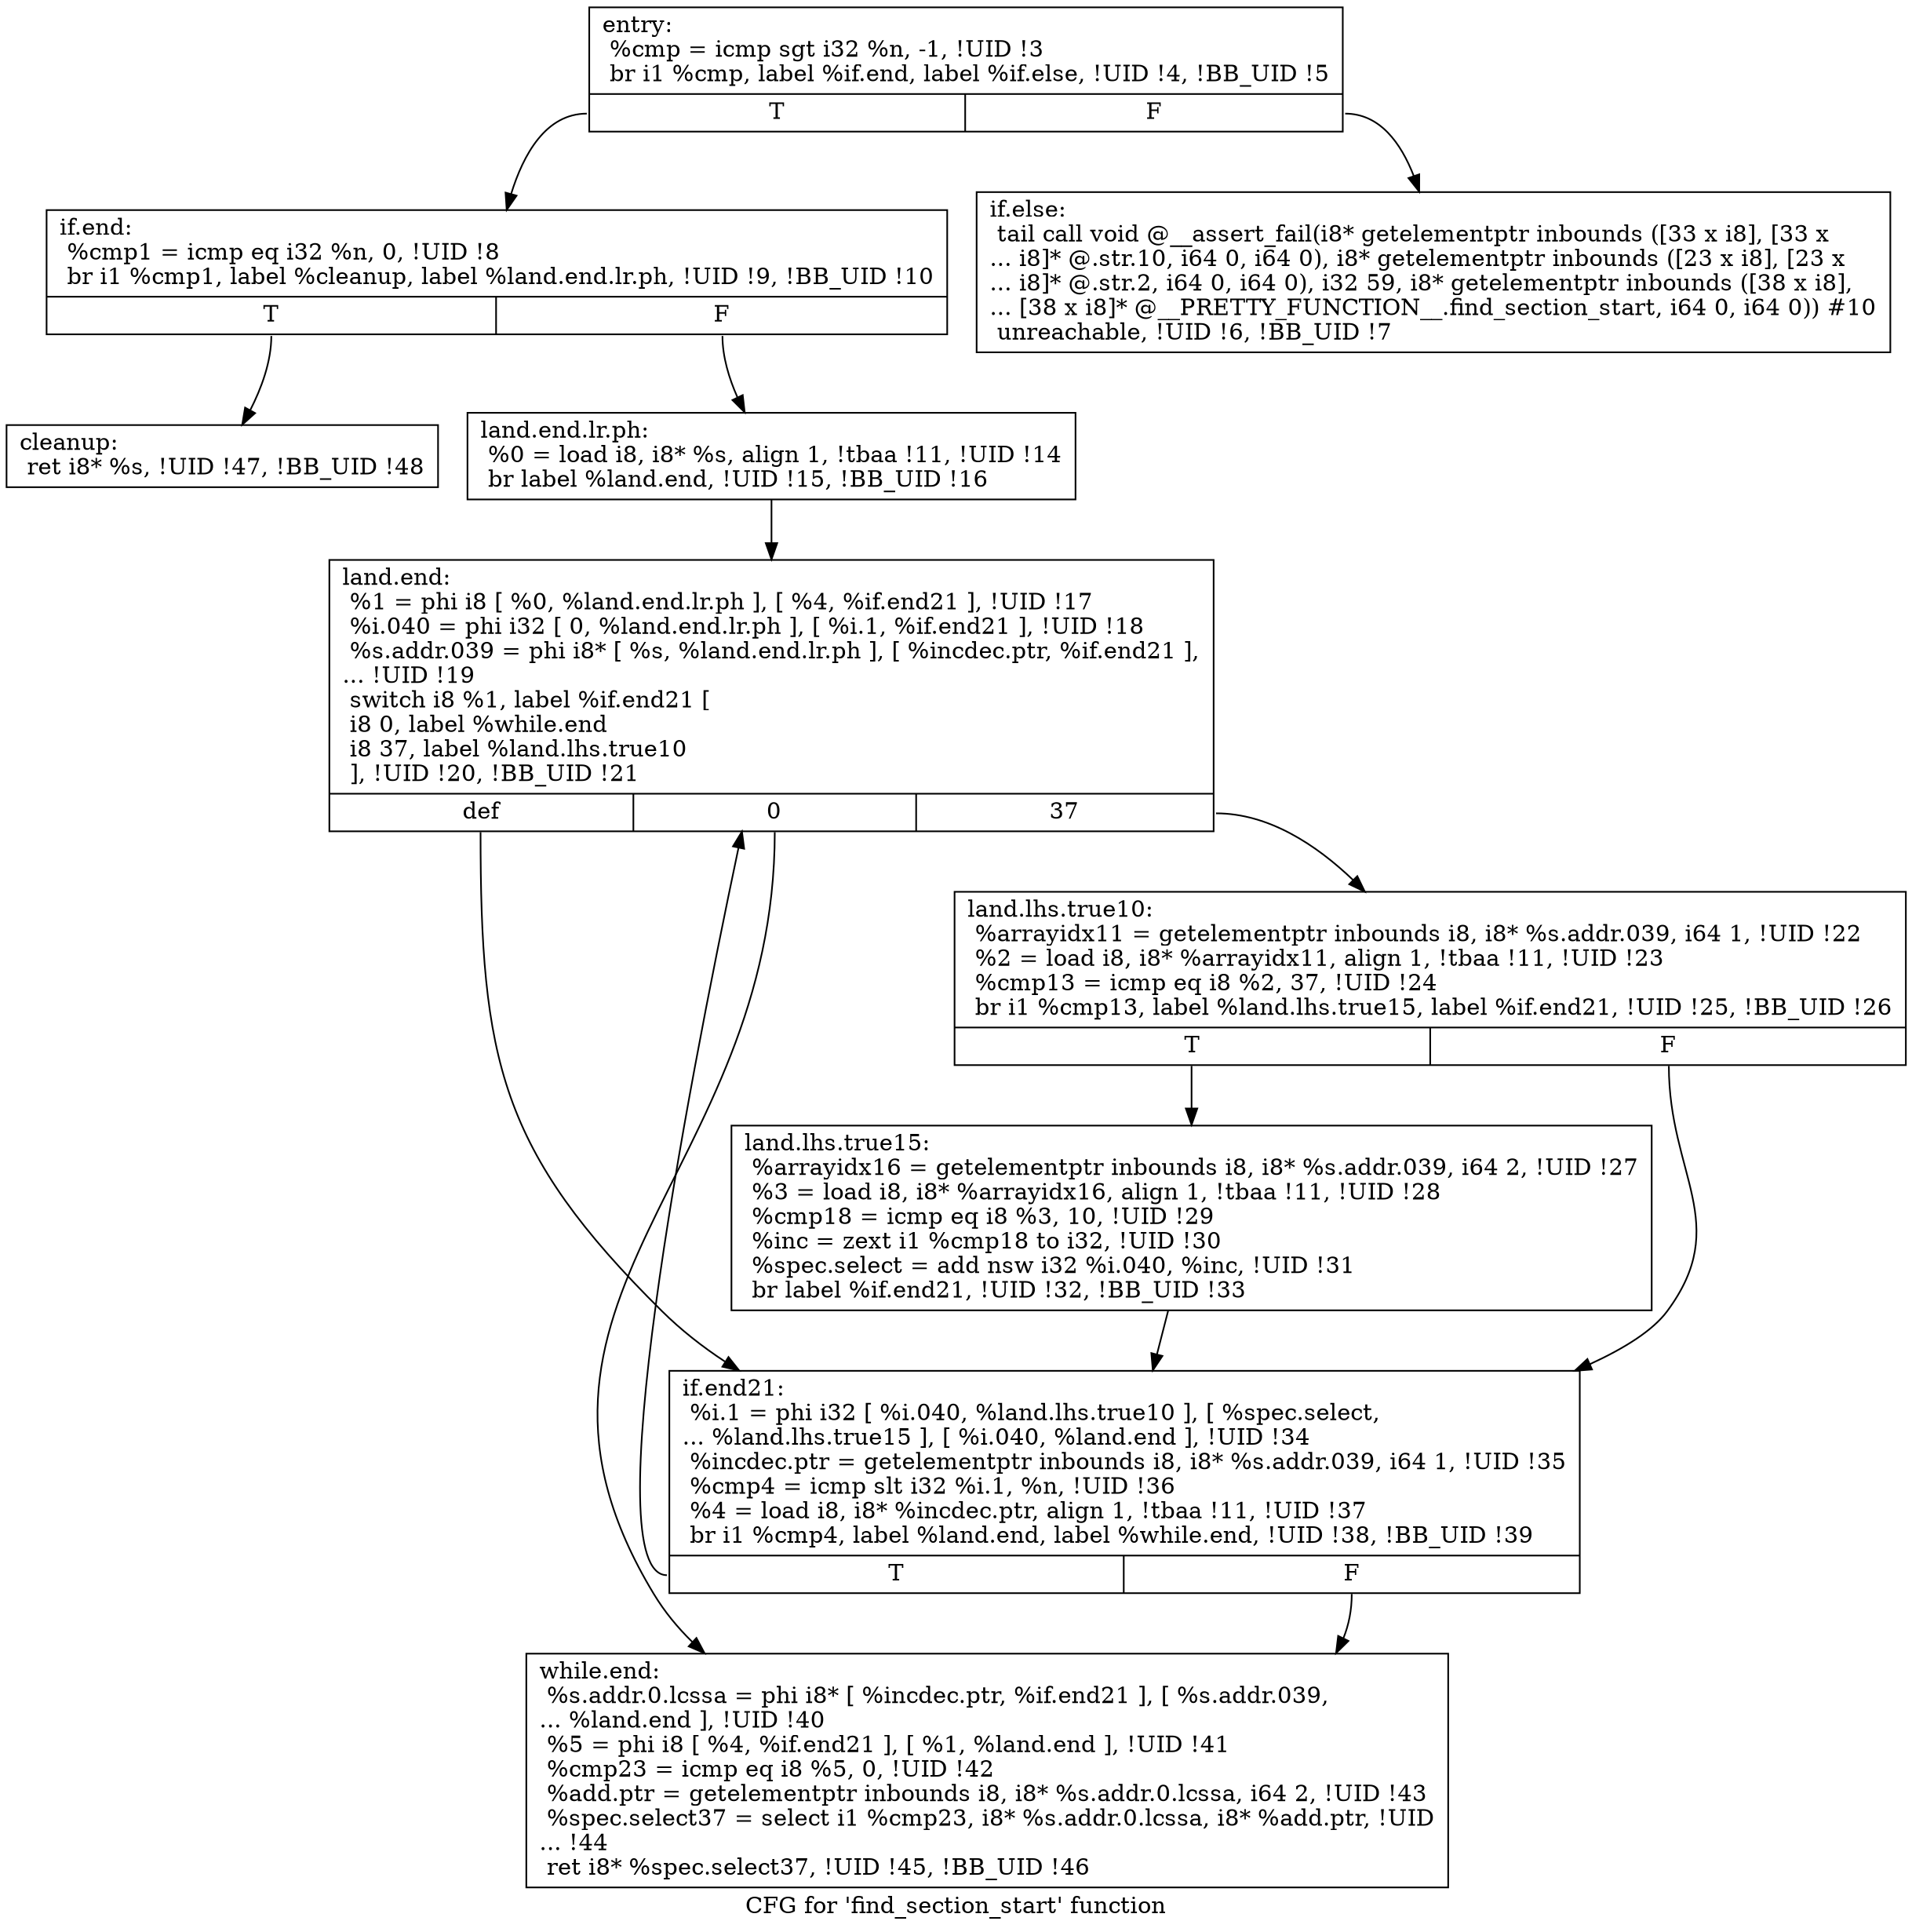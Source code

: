 digraph "CFG for 'find_section_start' function" {
	label="CFG for 'find_section_start' function";

	Node0x55f014496400 [shape=record,label="{entry:\l  %cmp = icmp sgt i32 %n, -1, !UID !3\l  br i1 %cmp, label %if.end, label %if.else, !UID !4, !BB_UID !5\l|{<s0>T|<s1>F}}"];
	Node0x55f014496400:s0 -> Node0x55f0144966e0;
	Node0x55f014496400:s1 -> Node0x55f014496690;
	Node0x55f014496690 [shape=record,label="{if.else:                                          \l  tail call void @__assert_fail(i8* getelementptr inbounds ([33 x i8], [33 x\l... i8]* @.str.10, i64 0, i64 0), i8* getelementptr inbounds ([23 x i8], [23 x\l... i8]* @.str.2, i64 0, i64 0), i32 59, i8* getelementptr inbounds ([38 x i8],\l... [38 x i8]* @__PRETTY_FUNCTION__.find_section_start, i64 0, i64 0)) #10\l  unreachable, !UID !6, !BB_UID !7\l}"];
	Node0x55f0144966e0 [shape=record,label="{if.end:                                           \l  %cmp1 = icmp eq i32 %n, 0, !UID !8\l  br i1 %cmp1, label %cleanup, label %land.end.lr.ph, !UID !9, !BB_UID !10\l|{<s0>T|<s1>F}}"];
	Node0x55f0144966e0:s0 -> Node0x55f014496910;
	Node0x55f0144966e0:s1 -> Node0x55f014496730;
	Node0x55f014496730 [shape=record,label="{land.end.lr.ph:                                   \l  %0 = load i8, i8* %s, align 1, !tbaa !11, !UID !14\l  br label %land.end, !UID !15, !BB_UID !16\l}"];
	Node0x55f014496730 -> Node0x55f014496780;
	Node0x55f014496780 [shape=record,label="{land.end:                                         \l  %1 = phi i8 [ %0, %land.end.lr.ph ], [ %4, %if.end21 ], !UID !17\l  %i.040 = phi i32 [ 0, %land.end.lr.ph ], [ %i.1, %if.end21 ], !UID !18\l  %s.addr.039 = phi i8* [ %s, %land.end.lr.ph ], [ %incdec.ptr, %if.end21 ],\l... !UID !19\l  switch i8 %1, label %if.end21 [\l    i8 0, label %while.end\l    i8 37, label %land.lhs.true10\l  ], !UID !20, !BB_UID !21\l|{<s0>def|<s1>0|<s2>37}}"];
	Node0x55f014496780:s0 -> Node0x55f014496870;
	Node0x55f014496780:s1 -> Node0x55f0144968c0;
	Node0x55f014496780:s2 -> Node0x55f0144967d0;
	Node0x55f0144967d0 [shape=record,label="{land.lhs.true10:                                  \l  %arrayidx11 = getelementptr inbounds i8, i8* %s.addr.039, i64 1, !UID !22\l  %2 = load i8, i8* %arrayidx11, align 1, !tbaa !11, !UID !23\l  %cmp13 = icmp eq i8 %2, 37, !UID !24\l  br i1 %cmp13, label %land.lhs.true15, label %if.end21, !UID !25, !BB_UID !26\l|{<s0>T|<s1>F}}"];
	Node0x55f0144967d0:s0 -> Node0x55f014496820;
	Node0x55f0144967d0:s1 -> Node0x55f014496870;
	Node0x55f014496820 [shape=record,label="{land.lhs.true15:                                  \l  %arrayidx16 = getelementptr inbounds i8, i8* %s.addr.039, i64 2, !UID !27\l  %3 = load i8, i8* %arrayidx16, align 1, !tbaa !11, !UID !28\l  %cmp18 = icmp eq i8 %3, 10, !UID !29\l  %inc = zext i1 %cmp18 to i32, !UID !30\l  %spec.select = add nsw i32 %i.040, %inc, !UID !31\l  br label %if.end21, !UID !32, !BB_UID !33\l}"];
	Node0x55f014496820 -> Node0x55f014496870;
	Node0x55f014496870 [shape=record,label="{if.end21:                                         \l  %i.1 = phi i32 [ %i.040, %land.lhs.true10 ], [ %spec.select,\l... %land.lhs.true15 ], [ %i.040, %land.end ], !UID !34\l  %incdec.ptr = getelementptr inbounds i8, i8* %s.addr.039, i64 1, !UID !35\l  %cmp4 = icmp slt i32 %i.1, %n, !UID !36\l  %4 = load i8, i8* %incdec.ptr, align 1, !tbaa !11, !UID !37\l  br i1 %cmp4, label %land.end, label %while.end, !UID !38, !BB_UID !39\l|{<s0>T|<s1>F}}"];
	Node0x55f014496870:s0 -> Node0x55f014496780;
	Node0x55f014496870:s1 -> Node0x55f0144968c0;
	Node0x55f0144968c0 [shape=record,label="{while.end:                                        \l  %s.addr.0.lcssa = phi i8* [ %incdec.ptr, %if.end21 ], [ %s.addr.039,\l... %land.end ], !UID !40\l  %5 = phi i8 [ %4, %if.end21 ], [ %1, %land.end ], !UID !41\l  %cmp23 = icmp eq i8 %5, 0, !UID !42\l  %add.ptr = getelementptr inbounds i8, i8* %s.addr.0.lcssa, i64 2, !UID !43\l  %spec.select37 = select i1 %cmp23, i8* %s.addr.0.lcssa, i8* %add.ptr, !UID\l... !44\l  ret i8* %spec.select37, !UID !45, !BB_UID !46\l}"];
	Node0x55f014496910 [shape=record,label="{cleanup:                                          \l  ret i8* %s, !UID !47, !BB_UID !48\l}"];
}
